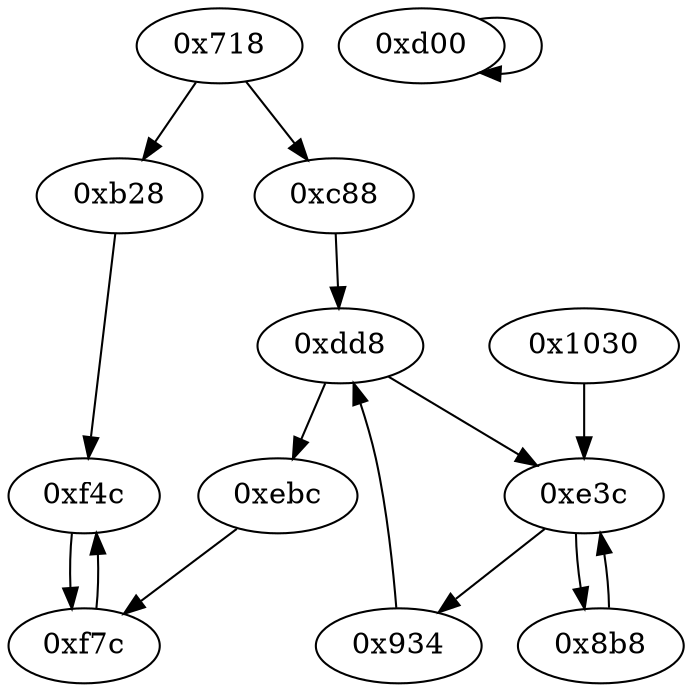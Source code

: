 digraph "" {
	graph ["edge"="{}",
		file="/Users/mark/Documents/deobfus-2019-ccs/ALL-CFG/basic-algorithms/frequency/1816_recovered.dot",
		"graph"="{u'file': u'/Users/mark/Documents/deobfus-2019-ccs/ALL-CFG/basic-algorithms/frequency/1816_recovered.dot'}",
		"node"="{u'opcode': u''}"
	];
	"0xb28"	 [opcode="[u'ldr', u'ldr', u'ldr', u'ldr', u'mov', u'rsb', u'cmp', u'mvn', u'mov', u'mul', u'mov', u'mvn', u'orr', u'cmn', u'mov', u'teq', \
u'ldr', u'mov', u'cmn', u'mov', u'mov', u'b']"];
	"0xf4c"	 [opcode="[u'orr', u'cmn', u'mov', u'mov', u'cmp', u'mov', u'mov', u'mov', u'cmn', u'mov', u'mov', u'b']"];
	"0xb28" -> "0xf4c" [key=0];
"0x8b8" [opcode="[u'ldr', u'ldr', u'ldr', u'ldr', u'mov', u'sub', u'cmp', u'mul', u'mov', u'mov', u'mvn', u'ldr', u'orr', u'cmn', u'mov', u'teq', \
u'ldr', u'b']"];
"0xe3c" [opcode="[u'ldr', u'ldr', u'ldr', u'ldr', u'ldr', u'add', u'sub', u'sub', u'mul', u'eor', u'and', u'ldr', u'mov', u'mov', u'ldr', u'cmp', \
u'mov', u'cmp', u'mov', u'mov', u'cmp', u'mov', u'mov', u'teq', u'mov', u'b']"];
"0x8b8" -> "0xe3c" [key=0];
"0x1030" [opcode="[u'mov', u'mov', u'cmp', u'mov', u'cmp', u'mov', u'mov', u'cmp', u'mov', u'mov', u'b']"];
"0x1030" -> "0xe3c" [key=0];
"0x718" [opcode="[u'push', u'add', u'sub', u'mov', u'ldr', u'mov', u'mvn', u'ldr', u'ldr', u'str', u'ldr', u'ldr', u'ldr', u'sub', u'sub', u'add', \
u'mul', u'mov', u'mvn', u'ldr', u'orr', u'cmn', u'mov', u'mov', u'ldr', u'strb', u'cmp', u'mov', u'strb', u'ldr', u'ldr', u'ldr', \
u'str', u'ldr', u'str', u'ldr', u'str', u'ldr', u'str', u'ldr', u'str', u'ldr', u'str', u'ldr', u'str', u'ldr', u'ldr', u'str', \
u'ldr', u'str', u'ldr', u'str', u'ldr', u'str', u'ldr', u'str', u'ldr', u'str', u'ldr', u'add', u'str', u'str', u'str', u'b']"];
"0x718" -> "0xb28" [key=0];
"0xc88" [opcode="[u'str', u'ldr', u'str', u'ldr', u'ldr', u'bl', u'mov', u'ldr', u'ldr', u'ldr', u'sub', u'sub', u'add', u'mul', u'ldr', u'mvn', \
u'orr', u'cmn', u'mov', u'ldr', u'mov', u'strb', u'mov', u'cmp', u'mov', u'strb', u'ldr', u'ldr', u'ldr', u'b']"];
"0x718" -> "0xc88" [key=0];
"0xebc" [opcode="[u'ldr', u'ldr', u'ldr', u'mov', u'bl', u'ldr', u'mov', u'mov']"];
"0xf7c" [opcode="[u'ldr', u'ldr', u'str', u'ldr', u'ldr', u'ldr', u'rsb', u'mov', u'mvn', u'mul', u'mov', u'mvn', u'ldr', u'cmp', u'orr', u'mov', \
u'cmn', u'mov', u'teq', u'ldr']"];
"0xebc" -> "0xf7c" [key=0];
"0xdd8" [opcode="[u'str', u'str', u'ldr', u'ldr', u'ldrb', u'str', u'ldr', u'ldrb', u'str', u'ldr', u'ldr']"];
"0xc88" -> "0xdd8" [key=0];
"0xf7c" -> "0xf4c" [key=0];
"0xe3c" -> "0x8b8" [key=0];
"0x934" [opcode="[u'ldr', u'mov', u'str', u'ldr', u'ldr', u'ldr', u'add', u'sub', u'sub', u'mul', u'mov', u'eor', u'and', u'ldr', u'mov', u'ldr', \
u'cmp', u'mov', u'teq', u'ldr', u'ldr', u'mov', u'cmp', u'mov', u'mov', u'cmp', u'mov', u'b']"];
"0xe3c" -> "0x934" [key=0];
"0xd00" [opcode="[u'mov', u'bl', u'mov', u'b']"];
"0xd00" -> "0xd00" [key=0];
"0x934" -> "0xdd8" [key=0];
"0xf4c" -> "0xf7c" [key=0];
"0xdd8" -> "0xebc" [key=0];
"0xdd8" -> "0xe3c" [key=0];
}
